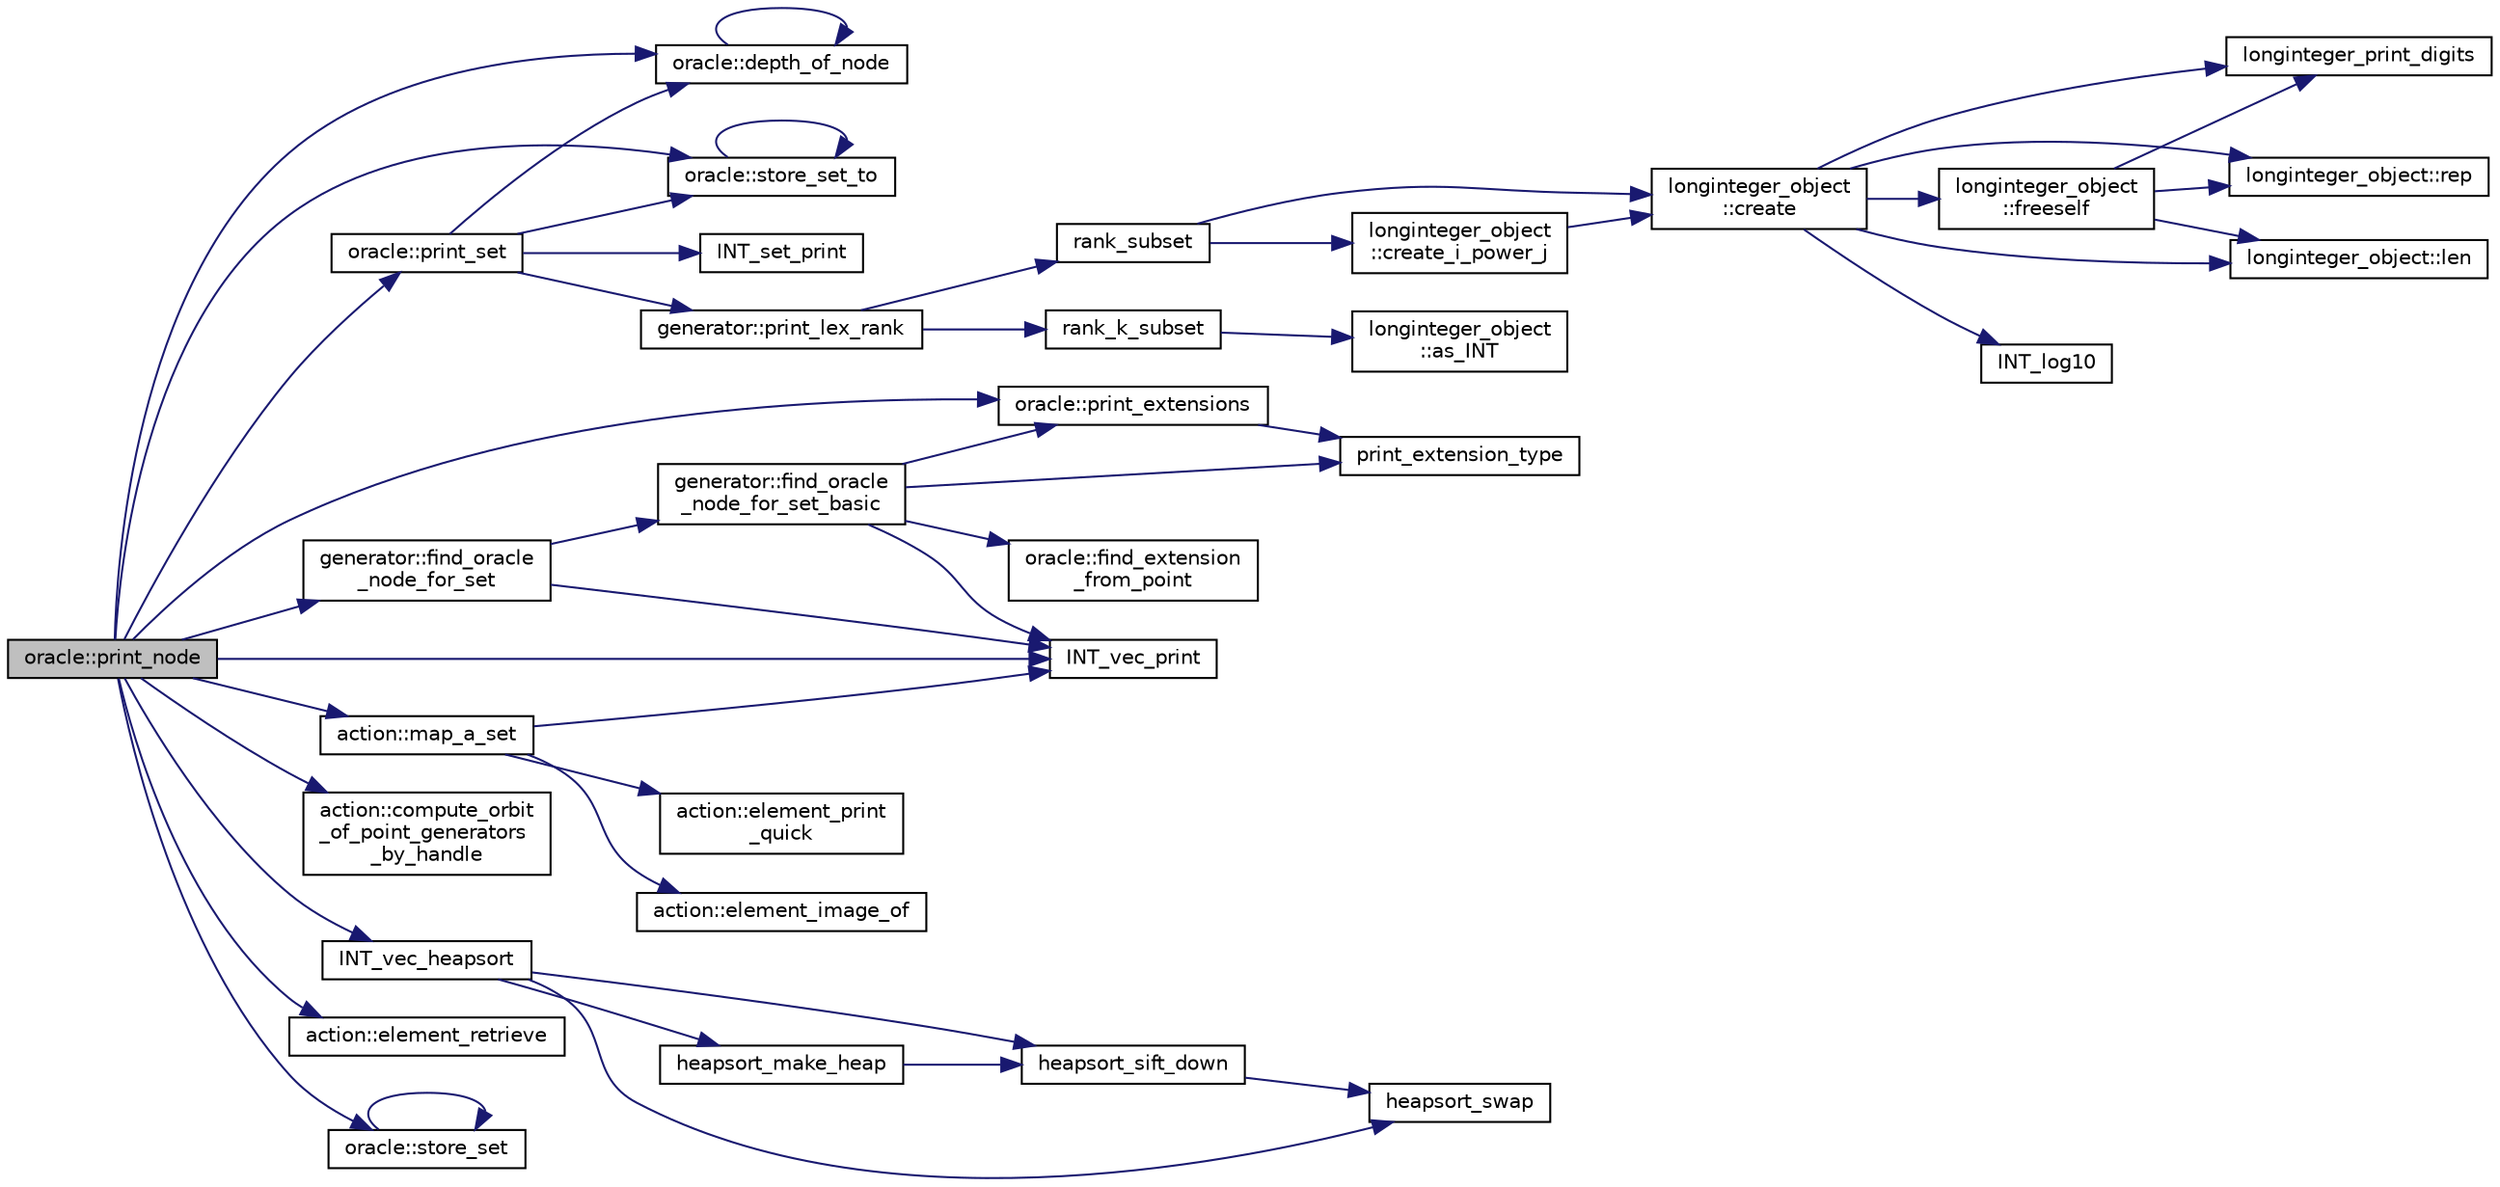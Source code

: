 digraph "oracle::print_node"
{
  edge [fontname="Helvetica",fontsize="10",labelfontname="Helvetica",labelfontsize="10"];
  node [fontname="Helvetica",fontsize="10",shape=record];
  rankdir="LR";
  Node7622 [label="oracle::print_node",height=0.2,width=0.4,color="black", fillcolor="grey75", style="filled", fontcolor="black"];
  Node7622 -> Node7623 [color="midnightblue",fontsize="10",style="solid",fontname="Helvetica"];
  Node7623 [label="oracle::depth_of_node",height=0.2,width=0.4,color="black", fillcolor="white", style="filled",URL="$d7/da7/classoracle.html#a022e34d01ca887785e17c9f3fb25193e"];
  Node7623 -> Node7623 [color="midnightblue",fontsize="10",style="solid",fontname="Helvetica"];
  Node7622 -> Node7624 [color="midnightblue",fontsize="10",style="solid",fontname="Helvetica"];
  Node7624 [label="oracle::print_set",height=0.2,width=0.4,color="black", fillcolor="white", style="filled",URL="$d7/da7/classoracle.html#ad61bc9aa21c6a21da3845c83450faedc"];
  Node7624 -> Node7623 [color="midnightblue",fontsize="10",style="solid",fontname="Helvetica"];
  Node7624 -> Node7625 [color="midnightblue",fontsize="10",style="solid",fontname="Helvetica"];
  Node7625 [label="oracle::store_set_to",height=0.2,width=0.4,color="black", fillcolor="white", style="filled",URL="$d7/da7/classoracle.html#a4489d03d342f31d1e64632ce4d0e700d"];
  Node7625 -> Node7625 [color="midnightblue",fontsize="10",style="solid",fontname="Helvetica"];
  Node7624 -> Node7626 [color="midnightblue",fontsize="10",style="solid",fontname="Helvetica"];
  Node7626 [label="INT_set_print",height=0.2,width=0.4,color="black", fillcolor="white", style="filled",URL="$df/dbf/sajeeb_8_c.html#a97614645ec11df30e0e896367f91ffd9"];
  Node7624 -> Node7627 [color="midnightblue",fontsize="10",style="solid",fontname="Helvetica"];
  Node7627 [label="generator::print_lex_rank",height=0.2,width=0.4,color="black", fillcolor="white", style="filled",URL="$d7/d73/classgenerator.html#ab89ba2cf2329ea137bcab9b5f38e9595"];
  Node7627 -> Node7628 [color="midnightblue",fontsize="10",style="solid",fontname="Helvetica"];
  Node7628 [label="rank_subset",height=0.2,width=0.4,color="black", fillcolor="white", style="filled",URL="$de/ded/test2_8_c.html#abf5de6698fa2a247092d09eb65dbec60"];
  Node7628 -> Node7629 [color="midnightblue",fontsize="10",style="solid",fontname="Helvetica"];
  Node7629 [label="longinteger_object\l::create",height=0.2,width=0.4,color="black", fillcolor="white", style="filled",URL="$dd/d7e/classlonginteger__object.html#a95d2eebc60849c3963a49298b1f498c2"];
  Node7629 -> Node7630 [color="midnightblue",fontsize="10",style="solid",fontname="Helvetica"];
  Node7630 [label="longinteger_object\l::freeself",height=0.2,width=0.4,color="black", fillcolor="white", style="filled",URL="$dd/d7e/classlonginteger__object.html#a06450f8c4795d81da6d680830ef958a1"];
  Node7630 -> Node7631 [color="midnightblue",fontsize="10",style="solid",fontname="Helvetica"];
  Node7631 [label="longinteger_print_digits",height=0.2,width=0.4,color="black", fillcolor="white", style="filled",URL="$de/dc5/algebra__and__number__theory_8h.html#ac2bac7b12f5b6440b8dad275cd7a157d"];
  Node7630 -> Node7632 [color="midnightblue",fontsize="10",style="solid",fontname="Helvetica"];
  Node7632 [label="longinteger_object::rep",height=0.2,width=0.4,color="black", fillcolor="white", style="filled",URL="$dd/d7e/classlonginteger__object.html#a3ecaf12738cc721d281c416503f241e2"];
  Node7630 -> Node7633 [color="midnightblue",fontsize="10",style="solid",fontname="Helvetica"];
  Node7633 [label="longinteger_object::len",height=0.2,width=0.4,color="black", fillcolor="white", style="filled",URL="$dd/d7e/classlonginteger__object.html#a0bfeae35be8a6fd44ed7f76413596ab1"];
  Node7629 -> Node7634 [color="midnightblue",fontsize="10",style="solid",fontname="Helvetica"];
  Node7634 [label="INT_log10",height=0.2,width=0.4,color="black", fillcolor="white", style="filled",URL="$de/dc5/algebra__and__number__theory_8h.html#a98bc0a6c562370a355165d2538dac250"];
  Node7629 -> Node7631 [color="midnightblue",fontsize="10",style="solid",fontname="Helvetica"];
  Node7629 -> Node7632 [color="midnightblue",fontsize="10",style="solid",fontname="Helvetica"];
  Node7629 -> Node7633 [color="midnightblue",fontsize="10",style="solid",fontname="Helvetica"];
  Node7628 -> Node7635 [color="midnightblue",fontsize="10",style="solid",fontname="Helvetica"];
  Node7635 [label="longinteger_object\l::create_i_power_j",height=0.2,width=0.4,color="black", fillcolor="white", style="filled",URL="$dd/d7e/classlonginteger__object.html#abd7f646a9077ab9a8c2754c221ae8e2a"];
  Node7635 -> Node7629 [color="midnightblue",fontsize="10",style="solid",fontname="Helvetica"];
  Node7627 -> Node7636 [color="midnightblue",fontsize="10",style="solid",fontname="Helvetica"];
  Node7636 [label="rank_k_subset",height=0.2,width=0.4,color="black", fillcolor="white", style="filled",URL="$d2/d7c/combinatorics_8_c.html#a8ec9127fb82ee9dfa337c897c7060a57"];
  Node7636 -> Node7637 [color="midnightblue",fontsize="10",style="solid",fontname="Helvetica"];
  Node7637 [label="longinteger_object\l::as_INT",height=0.2,width=0.4,color="black", fillcolor="white", style="filled",URL="$dd/d7e/classlonginteger__object.html#afb992d4679a6741acc63c8bcba27971e"];
  Node7622 -> Node7625 [color="midnightblue",fontsize="10",style="solid",fontname="Helvetica"];
  Node7622 -> Node7638 [color="midnightblue",fontsize="10",style="solid",fontname="Helvetica"];
  Node7638 [label="oracle::print_extensions",height=0.2,width=0.4,color="black", fillcolor="white", style="filled",URL="$d7/da7/classoracle.html#a6ea212ee0158a6c6146d54f79ba0e9f3"];
  Node7638 -> Node7639 [color="midnightblue",fontsize="10",style="solid",fontname="Helvetica"];
  Node7639 [label="print_extension_type",height=0.2,width=0.4,color="black", fillcolor="white", style="filled",URL="$da/d10/other_8h.html#ab39242254c1c0bce13010118473d8c74"];
  Node7622 -> Node7640 [color="midnightblue",fontsize="10",style="solid",fontname="Helvetica"];
  Node7640 [label="action::compute_orbit\l_of_point_generators\l_by_handle",height=0.2,width=0.4,color="black", fillcolor="white", style="filled",URL="$d2/d86/classaction.html#a8d13b4c518ed1591695e06071de2fe6c"];
  Node7622 -> Node7641 [color="midnightblue",fontsize="10",style="solid",fontname="Helvetica"];
  Node7641 [label="INT_vec_heapsort",height=0.2,width=0.4,color="black", fillcolor="white", style="filled",URL="$d5/de2/foundations_2data__structures_2data__structures_8h.html#a3590ad9987f801fbfc94634300182f39"];
  Node7641 -> Node7642 [color="midnightblue",fontsize="10",style="solid",fontname="Helvetica"];
  Node7642 [label="heapsort_make_heap",height=0.2,width=0.4,color="black", fillcolor="white", style="filled",URL="$d4/dd7/sorting_8_c.html#a42f24453d7d77eeb1338ebd1a13cfdbb"];
  Node7642 -> Node7643 [color="midnightblue",fontsize="10",style="solid",fontname="Helvetica"];
  Node7643 [label="heapsort_sift_down",height=0.2,width=0.4,color="black", fillcolor="white", style="filled",URL="$d4/dd7/sorting_8_c.html#a65cbb1a6a3f01f511673705437ddc18b"];
  Node7643 -> Node7644 [color="midnightblue",fontsize="10",style="solid",fontname="Helvetica"];
  Node7644 [label="heapsort_swap",height=0.2,width=0.4,color="black", fillcolor="white", style="filled",URL="$d4/dd7/sorting_8_c.html#a8f048362e6065297b19b6975bcbbfcc6"];
  Node7641 -> Node7644 [color="midnightblue",fontsize="10",style="solid",fontname="Helvetica"];
  Node7641 -> Node7643 [color="midnightblue",fontsize="10",style="solid",fontname="Helvetica"];
  Node7622 -> Node7645 [color="midnightblue",fontsize="10",style="solid",fontname="Helvetica"];
  Node7645 [label="action::element_retrieve",height=0.2,width=0.4,color="black", fillcolor="white", style="filled",URL="$d2/d86/classaction.html#ad28f6f8810ffbad64c1490f78e51e2b1"];
  Node7622 -> Node7646 [color="midnightblue",fontsize="10",style="solid",fontname="Helvetica"];
  Node7646 [label="oracle::store_set",height=0.2,width=0.4,color="black", fillcolor="white", style="filled",URL="$d7/da7/classoracle.html#abbf5fae543cb81c13c03282968faf9ad"];
  Node7646 -> Node7646 [color="midnightblue",fontsize="10",style="solid",fontname="Helvetica"];
  Node7622 -> Node7647 [color="midnightblue",fontsize="10",style="solid",fontname="Helvetica"];
  Node7647 [label="action::map_a_set",height=0.2,width=0.4,color="black", fillcolor="white", style="filled",URL="$d2/d86/classaction.html#a600e542e5aeca2a46f18110e027947e0"];
  Node7647 -> Node7648 [color="midnightblue",fontsize="10",style="solid",fontname="Helvetica"];
  Node7648 [label="action::element_print\l_quick",height=0.2,width=0.4,color="black", fillcolor="white", style="filled",URL="$d2/d86/classaction.html#a4844680cf6750396f76494a28655265b"];
  Node7647 -> Node7649 [color="midnightblue",fontsize="10",style="solid",fontname="Helvetica"];
  Node7649 [label="INT_vec_print",height=0.2,width=0.4,color="black", fillcolor="white", style="filled",URL="$df/dbf/sajeeb_8_c.html#a79a5901af0b47dd0d694109543c027fe"];
  Node7647 -> Node7650 [color="midnightblue",fontsize="10",style="solid",fontname="Helvetica"];
  Node7650 [label="action::element_image_of",height=0.2,width=0.4,color="black", fillcolor="white", style="filled",URL="$d2/d86/classaction.html#ae09559d4537a048fc860f8a74a31393d"];
  Node7622 -> Node7651 [color="midnightblue",fontsize="10",style="solid",fontname="Helvetica"];
  Node7651 [label="generator::find_oracle\l_node_for_set",height=0.2,width=0.4,color="black", fillcolor="white", style="filled",URL="$d7/d73/classgenerator.html#acdf58f4d0bdb6a88af63cdd5fb5d6bff"];
  Node7651 -> Node7649 [color="midnightblue",fontsize="10",style="solid",fontname="Helvetica"];
  Node7651 -> Node7652 [color="midnightblue",fontsize="10",style="solid",fontname="Helvetica"];
  Node7652 [label="generator::find_oracle\l_node_for_set_basic",height=0.2,width=0.4,color="black", fillcolor="white", style="filled",URL="$d7/d73/classgenerator.html#aef74bcab80fb84791767d56f6cc1464f"];
  Node7652 -> Node7649 [color="midnightblue",fontsize="10",style="solid",fontname="Helvetica"];
  Node7652 -> Node7653 [color="midnightblue",fontsize="10",style="solid",fontname="Helvetica"];
  Node7653 [label="oracle::find_extension\l_from_point",height=0.2,width=0.4,color="black", fillcolor="white", style="filled",URL="$d7/da7/classoracle.html#aa6091b5a2260435d706a61ddc06ad1a4"];
  Node7652 -> Node7638 [color="midnightblue",fontsize="10",style="solid",fontname="Helvetica"];
  Node7652 -> Node7639 [color="midnightblue",fontsize="10",style="solid",fontname="Helvetica"];
  Node7622 -> Node7649 [color="midnightblue",fontsize="10",style="solid",fontname="Helvetica"];
}
